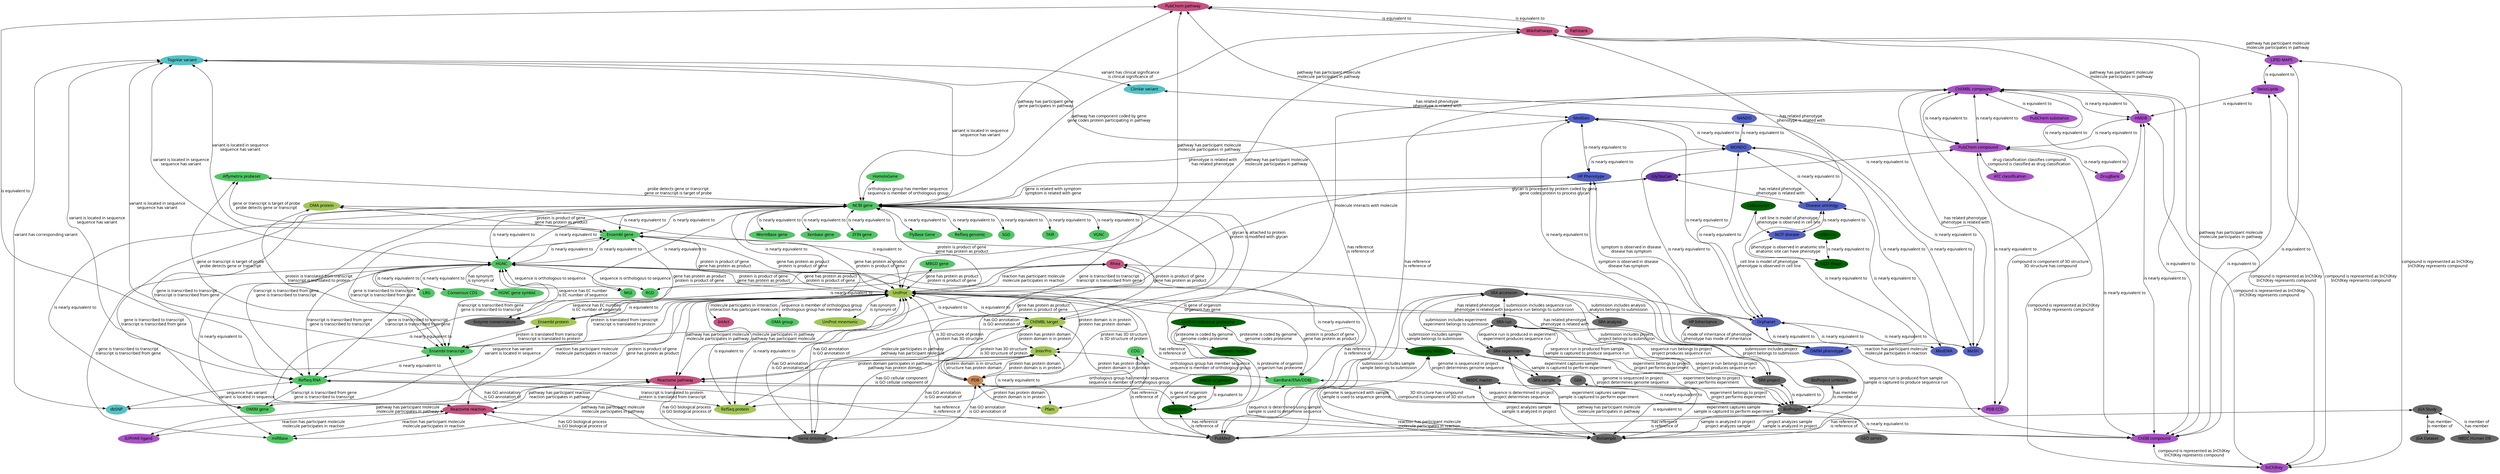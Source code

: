 digraph togoid {
  node [
    style = "filled",
    color = "white",
    fontname = "Migu 1M"
  ];
  edge [
    fontname = "Migu 1M",
    dir = "both"
  ];

  "Affymetrix probeset" [fillcolor = "#53C666"] ;
  "NCBI gene" [fillcolor = "#53C666"] ;
  "Assembly INSDC" [fillcolor = "#006400"] ;
  "Cellosaurus" [fillcolor = "#006400"] ;
  "NCIT disease" [fillcolor = "#5361c6"] ;
  "Orphanet" [fillcolor = "#5361c6"] ;
  "ChEBI compound" [fillcolor = "#A853C6"] ;
  "InChIKey" [fillcolor = "#A853C6"] ;
  "ChEMBL compound" [fillcolor = "#A853C6"] ;
  "ChEMBL target" [fillcolor = "#A2C653"] ;
  "DrugBank" [fillcolor = "#A853C6"] ;
  "HMDB" [fillcolor = "#A853C6"] ;
  "MeSH" [fillcolor = "#5361c6"] ;
  "PDB CCD" [fillcolor = "#A853C6"] ;
  "PubChem compound" [fillcolor = "#A853C6"] ;
  "PubChem substance" [fillcolor = "#A853C6"] ;
  "Ensembl gene" [fillcolor = "#53C666"] ;
  "Gene ontology" [fillcolor = "#696969"] ;
  "InterPro" [fillcolor = "#A2C653"] ;
  "PDB" [fillcolor = "#C68753"] ;
  "Pfam" [fillcolor = "#A2C653"] ;
  "Reactome pathway" [fillcolor = "#C65381"] ;
  "UniProt" [fillcolor = "#A2C653"] ;
  "ClinVar variant" [fillcolor = "#53C3C6"] ;
  "MedGen" [fillcolor = "#5361c6"] ;
  "COG" [fillcolor = "#53C666"] ;
  "GenBank/ENA/DDBJ" [fillcolor = "#53C666"] ;
  "RefSeq protein" [fillcolor = "#A2C653"] ;
  "Disease ontology" [fillcolor = "#5361c6"] ;
  "OMIM phenotype" [fillcolor = "#5361c6"] ;
  "Ensembl protein" [fillcolor = "#A2C653"] ;
  "Ensembl transcript" [fillcolor = "#53C666"] ;
  "HGNC" [fillcolor = "#53C666"] ;
  "RefSeq RNA" [fillcolor = "#53C666"] ;
  "GEA" [fillcolor = "#696969"] ;
  "GlyTouCan" [fillcolor = "#673AA6"] ;
  "Consensus CDS" [fillcolor = "#53C666"] ;
  "Enzyme nomenclature" [fillcolor = "#696969"] ;
  "HGNC gene symbol" [fillcolor = "#53C666"] ;
  "LRG" [fillcolor = "#53C666"] ;
  "MGI" [fillcolor = "#53C666"] ;
  "miRBase" [fillcolor = "#53C666"] ;
  "OMIM gene" [fillcolor = "#53C666"] ;
  "RGD" [fillcolor = "#53C666"] ;
  "HomoloGene" [fillcolor = "#53C666"] ;
  "HP Inheritance" [fillcolor = "#696969"] ;
  "HP Phenotype" [fillcolor = "#5361c6"] ;
  "JGA Study" [fillcolor = "#696969"] ;
  "JGA Dataset" [fillcolor = "#696969"] ;
  "NBDC Human DB" [fillcolor = "#696969"] ;
  "LIPID MAPS" [fillcolor = "#A853C6"] ;
  "SwissLipids" [fillcolor = "#A853C6"] ;
  "MBGD gene" [fillcolor = "#53C666"] ;
  "MBGD organism" [fillcolor = "#006400"] ;
  "Taxonomy" [fillcolor = "#006400"] ;
  "MONDO" [fillcolor = "#5361c6"] ;
  "MedDRA" [fillcolor = "#5361c6"] ;
  "NANDO" [fillcolor = "#5361c6"] ;
  "FlyBase Gene" [fillcolor = "#53C666"] ;
  "RefSeq genomic" [fillcolor = "#53C666"] ;
  "SGD" [fillcolor = "#53C666"] ;
  "TAIR" [fillcolor = "#53C666"] ;
  "VGNC" [fillcolor = "#53C666"] ;
  "WormBase gene" [fillcolor = "#53C666"] ;
  "Xenbase gene" [fillcolor = "#53C666"] ;
  "ZFIN gene" [fillcolor = "#53C666"] ;
  "NCIT tissue" [fillcolor = "#006400"] ;
  "OMA protein" [fillcolor = "#A2C653"] ;
  "ATC classification" [fillcolor = "#A853C6"] ;
  "PubChem pathway" [fillcolor = "#C65381"] ;
  "Pathbank" [fillcolor = "#C65381"] ;
  "WikiPathways" [fillcolor = "#C65381"] ;
  "IUPHAR ligand" [fillcolor = "#A853C6"] ;
  "Reactome reaction" [fillcolor = "#C65381"] ;
  "dbSNP" [fillcolor = "#53C3C6"] ;
  "Rhea" [fillcolor = "#C65381"] ;
  "SRA accession" [fillcolor = "#696969"] ;
  "SRA analysis" [fillcolor = "#696969"] ;
  "SRA experiment" [fillcolor = "#696969"] ;
  "SRA project" [fillcolor = "#696969"] ;
  "SRA run" [fillcolor = "#696969"] ;
  "SRA sample" [fillcolor = "#696969"] ;
  "TogoVar variant" [fillcolor = "#53C3C6"] ;
  "UBERON" [fillcolor = "#006400"] ;
  "IntAct" [fillcolor = "#C65381"] ;
  "OMA group" [fillcolor = "#53C666"] ;
  "UniProt mnemonic" [fillcolor = "#A2C653"] ;
  "UniProt reference proteome" [fillcolor = "#006400"] ;
  "Assembly RefSeq" [fillcolor = "#006400"] ;
  "BioProject" [fillcolor = "#696969"] ;
  "BioSample" [fillcolor = "#696969"] ;
  "INSDC master" [fillcolor = "#696969"] ;
  "GEO series" [fillcolor = "#696969"] ;
  "PubMed" [fillcolor = "#696969"] ;
  "BioProject umbrella" [fillcolor = "#696969"] ;

  "Affymetrix probeset" -> "NCBI gene" [ label = "probe detects gene or transcript
gene or transcript is target of probe" ] ;
  "Assembly INSDC" -> "BioProject" [ label = "genome is sequenced in project
project determines genome sequence" ] ;
  "Assembly INSDC" -> "BioSample" [ label = "genome is sequenced with sample
sample is used to sequence genome" ] ;
  "Assembly INSDC" -> "INSDC master" [ label = "genome is sequenced in project
project determines genome sequence" ] ;
  "BioProject" -> "BioSample" [ label = "project analyzes sample
sample is analyzed in project" ] ;
  "BioProject" -> "GEO series" [ label = "is nearly equivalent to" ] ;
  "BioProject" -> "PubMed" [ label = "has reference
is reference of" ] ;
  "BioProject umbrella" -> "BioProject" [ label = "has member
is member of" ] ;
  "BioSample" -> "BioProject" [ label = "sample is analyzed in project
project analyzes sample" ] ;
  "Cellosaurus" -> "NCIT disease" [ label = "cell line is model of phenotype
phenotype is observed in cell line" ] ;
  "Cellosaurus" -> "Orphanet" [ label = "cell line is model of phenotype
phenotype is observed in cell line" ] ;
  "ChEBI compound" -> "InChIKey" [ label = "compound is represented as InChIKey
InChIKey represents compound" ] ;
  "ChEMBL compound" -> "ChEBI compound" [ label = "is equivalent to" ] ;
  "ChEMBL compound" -> "ChEMBL target" [ label = "molecule interacts with molecule" ] ;
  "ChEMBL compound" -> "DrugBank" [ label = "is nearly equivalent to" ] ;
  "ChEMBL compound" -> "HMDB" [ label = "is nearly equivalent to" ] ;
  "ChEMBL compound" -> "InChIKey" [ label = "compound is represented as InChIKey
InChIKey represents compound" ] ;
  "ChEMBL compound" -> "MeSH" [ label = "has related phenotype
phenotype is related with" ] ;
  "ChEMBL compound" -> "PDB CCD" [ label = "is nearly equivalent to" ] ;
  "ChEMBL compound" -> "PubChem compound" [ label = "is nearly equivalent to" ] ;
  "ChEMBL compound" -> "PubChem substance" [ label = "is equivalent to" ] ;
  "ChEMBL compound" -> "PubMed" [ label = "has reference
is reference of" ] ;
  "ChEMBL target" -> "Ensembl gene" [ label = "protein is product of gene
gene has protein as product" ] ;
  "ChEMBL target" -> "Gene ontology" [ label = "has GO cellular component
is GO cellular component of" ] ;
  "ChEMBL target" -> "InterPro" [ label = "protein has protein domain
protein domain is in protein" ] ;
  "ChEMBL target" -> "PDB" [ label = "protein has 3D structure
is 3D structure of protein" ] ;
  "ChEMBL target" -> "Pfam" [ label = "protein has protein domain
protein domain is in protein" ] ;
  "ChEMBL target" -> "Reactome pathway" [ label = "molecule participates in pathway
pathway has participant molecule" ] ;
  "ChEMBL target" -> "UniProt" [ label = "is equivalent to" ] ;
  "ClinVar variant" -> "MedGen" [ label = "has related phenotype
phenotype is related with" ] ;
  "COG" -> "GenBank/ENA/DDBJ" [ label = "orthologous group has member sequence
sequence is member of orthologous group" ] ;
  "COG" -> "RefSeq protein" [ label = "orthologous group has member sequence
sequence is member of orthologous group" ] ;
  "Disease ontology" -> "MeSH" [ label = "is nearly equivalent to" ] ;
  "Disease ontology" -> "NCIT disease" [ label = "is nearly equivalent to" ] ;
  "Disease ontology" -> "OMIM phenotype" [ label = "is nearly equivalent to" ] ;
  "Ensembl gene" -> "Affymetrix probeset" [ label = "gene or transcript is target of probe
probe detects gene or transcript" ] ;
  "Ensembl gene" -> "Ensembl protein" [ label = "gene has protein as product
protein is product of gene" ] ;
  "Ensembl gene" -> "Ensembl transcript" [ label = "gene is transcribed to transcript
transcript is transcribed from gene" ] ;
  "Ensembl gene" -> "HGNC" [ label = "is nearly equivalent to" ] ;
  "Ensembl gene" -> "NCBI gene" [ label = "is nearly equivalent to" ] ;
  "Ensembl gene" -> "UniProt" [ label = "gene has protein as product
protein is product of gene" ] ;
  "Ensembl protein" -> "Ensembl transcript" [ label = "protein is translated from transcript
transcript is translated to protein" ] ;
  "Ensembl transcript" -> "Affymetrix probeset" [ label = "gene or transcript is target of probe
probe detects gene or transcript" ] ;
  "Ensembl transcript" -> "Gene ontology" [ label = "has GO annotation
is GO annotation of" ] ;
  "Ensembl transcript" -> "HGNC" [ label = "transcript is transcribed from gene
gene is transcribed to transcript" ] ;
  "Ensembl transcript" -> "RefSeq RNA" [ label = "is nearly equivalent to" ] ;
  "GEA" -> "BioProject" [ label = "experiment belongs to project
project performs experiment" ] ;
  "GEA" -> "BioSample" [ label = "experiment captures sample
sample is captured to perform experiment" ] ;
  "GlyTouCan" -> "Disease ontology" [ label = "has related phenotype
phenotype is related with" ] ;
  "GlyTouCan" -> "NCBI gene" [ label = "glycan is processed by protein coded by gene
gene codes protein to process glycan" ] ;
  "GlyTouCan" -> "UniProt" [ label = "glycan is attached to protein
protein is modified with glycan" ] ;
  "HGNC" -> "Consensus CDS" [ label = "is nearly equivalent to" ] ;
  "HGNC" -> "Enzyme nomenclature" [ label = "sequence has EC number
is EC number of sequence" ] ;
  "HGNC" -> "Ensembl gene" [ label = "is nearly equivalent to" ] ;
  "HGNC" -> "HGNC gene symbol" [ label = "has synonym
is synonym of" ] ;
  "HGNC" -> "GenBank/ENA/DDBJ" [ label = "is nearly equivalent to" ] ;
  "HGNC" -> "LRG" [ label = "is nearly equivalent to" ] ;
  "HGNC" -> "MGI" [ label = "sequence is orthologous to sequence" ] ;
  "HGNC" -> "miRBase" [ label = "gene is transcribed to transcript
transcript is transcribed from gene" ] ;
  "HGNC" -> "NCBI gene" [ label = "is nearly equivalent to" ] ;
  "HGNC" -> "OMIM gene" [ label = "is nearly equivalent to" ] ;
  "HGNC" -> "PubMed" [ label = "has reference
is reference of" ] ;
  "HGNC" -> "RefSeq RNA" [ label = "gene is transcribed to transcript
transcript is transcribed from gene" ] ;
  "HGNC" -> "RGD" [ label = "sequence is orthologous to sequence" ] ;
  "HGNC" -> "UniProt" [ label = "gene has protein as product
protein is product of gene" ] ;
  "HMDB" -> "ChEBI compound" [ label = "is nearly equivalent to" ] ;
  "HMDB" -> "InChIKey" [ label = "compound is represented as InChIKey
InChIKey represents compound" ] ;
  "HMDB" -> "PDB CCD" [ label = "compound is component of 3D structure
3D structure has compound" ] ;
  "HMDB" -> "PubChem compound" [ label = "is nearly equivalent to" ] ;
  "HomoloGene" -> "NCBI gene" [ label = "orthologous group has member sequence
sequence is member of orthologous group" ] ;
  "HP Inheritance" -> "OMIM phenotype" [ label = "is mode of inheritance of phenotype
phenotype has mode of inheritance" ] ;
  "HP Phenotype" -> "NCBI gene" [ label = "gene is related with symptom
symptom is related with gene" ] ;
  "HP Phenotype" -> "OMIM phenotype" [ label = "symptom is observed in disease
disease has symptom" ] ;
  "HP Phenotype" -> "Orphanet" [ label = "symptom is observed in disease
disease has symptom" ] ;
  "GenBank/ENA/DDBJ" -> "BioProject" [ label = "sequence is determined in project
project determines sequence" ] ;
  "GenBank/ENA/DDBJ" -> "BioSample" [ label = "sequence is determined using sample
sample is used to determine sequence" ] ;
  "INSDC master" -> "BioProject" [ label = "is nearly equivalent to" ] ;
  "INSDC master" -> "BioSample" [ label = "project analyzes sample
sample is analyzed in project" ] ;
  "InterPro" -> "Gene ontology" [ label = "has GO annotation
is GO annotation of" ] ;
  "InterPro" -> "PDB" [ label = "protein domain is in structure
structure has protein domain" ] ;
  "InterPro" -> "Pfam" [ label = "is nearly equivalent to" ] ;
  "InterPro" -> "PubMed" [ label = "has reference
is reference of" ] ;
  "InterPro" -> "Reactome pathway" [ label = "protein domain participates in pathway
pathway has protein domain" ] ;
  "InterPro" -> "UniProt" [ label = "protein domain is in protein
protein has protein domain" ] ;
  "JGA Study" -> "JGA Dataset" [ label = "has member
is member of" ] ;
  "JGA Study" -> "NBDC Human DB" [ label = "is member of
has member" ] ;
  "JGA Study" -> "PubMed" [ label = "has reference
is reference of" ] ;
  "LIPID MAPS" -> "ChEBI compound" [ label = "is equivalent to" ] ;
  "LIPID MAPS" -> "InChIKey" [ label = "compound is represented as InChIKey
InChIKey represents compound" ] ;
  "LIPID MAPS" -> "SwissLipids" [ label = "is equivalent to" ] ;
  "MBGD gene" -> "UniProt" [ label = "gene has protein as product
protein is product of gene" ] ;
  "MBGD organism" -> "Taxonomy" [ label = "is equivalent to" ] ;
  "MedGen" -> "HP Phenotype" [ label = "is nearly equivalent to" ] ;
  "MedGen" -> "MeSH" [ label = "is nearly equivalent to" ] ;
  "MedGen" -> "MONDO" [ label = "is nearly equivalent to" ] ;
  "MedGen" -> "NCBI gene" [ label = "phenotype is related with
has related phenotype" ] ;
  "MedGen" -> "OMIM phenotype" [ label = "is nearly equivalent to" ] ;
  "MedGen" -> "Orphanet" [ label = "is nearly equivalent to" ] ;
  "MONDO" -> "Disease ontology" [ label = "is nearly equivalent to" ] ;
  "MONDO" -> "HP Phenotype" [ label = "is nearly equivalent to" ] ;
  "MONDO" -> "MedDRA" [ label = "is nearly equivalent to" ] ;
  "MONDO" -> "MeSH" [ label = "is nearly equivalent to" ] ;
  "MONDO" -> "OMIM phenotype" [ label = "is nearly equivalent to" ] ;
  "MONDO" -> "Orphanet" [ label = "is nearly equivalent to" ] ;
  "NANDO" -> "MONDO" [ label = "is nearly equivalent to" ] ;
  "NCBI gene" -> "Ensembl gene" [ label = "is nearly equivalent to" ] ;
  "NCBI gene" -> "Ensembl protein" [ label = "gene has protein as product
protein is product of gene" ] ;
  "NCBI gene" -> "Ensembl transcript" [ label = "gene is transcribed to transcript
transcript is transcribed from gene" ] ;
  "NCBI gene" -> "FlyBase Gene" [ label = "is nearly equivalent to" ] ;
  "NCBI gene" -> "Gene ontology" [ label = "has GO annotation
is GO annotation of" ] ;
  "NCBI gene" -> "HGNC" [ label = "is nearly equivalent to" ] ;
  "NCBI gene" -> "MGI" [ label = "is nearly equivalent to" ] ;
  "NCBI gene" -> "miRBase" [ label = "gene is transcribed to transcript
transcript is transcribed from gene" ] ;
  "NCBI gene" -> "OMIM gene" [ label = "is nearly equivalent to" ] ;
  "NCBI gene" -> "RefSeq genomic" [ label = "is nearly equivalent to" ] ;
  "NCBI gene" -> "RefSeq protein" [ label = "gene has protein as product
protein is product of gene" ] ;
  "NCBI gene" -> "RefSeq RNA" [ label = "gene is transcribed to transcript
transcript is transcribed from gene" ] ;
  "NCBI gene" -> "RGD" [ label = "is nearly equivalent to" ] ;
  "NCBI gene" -> "SGD" [ label = "is nearly equivalent to" ] ;
  "NCBI gene" -> "TAIR" [ label = "is nearly equivalent to" ] ;
  "NCBI gene" -> "Taxonomy" [ label = "is gene of organism
organism has gene" ] ;
  "NCBI gene" -> "VGNC" [ label = "is nearly equivalent to" ] ;
  "NCBI gene" -> "WormBase gene" [ label = "is nearly equivalent to" ] ;
  "NCBI gene" -> "Xenbase gene" [ label = "is nearly equivalent to" ] ;
  "NCBI gene" -> "ZFIN gene" [ label = "is nearly equivalent to" ] ;
  "NCIT disease" -> "NCIT tissue" [ label = "phenotype is observed in anatomic site
anatomic site can have phenotype" ] ;
  "OMA protein" -> "Ensembl gene" [ label = "protein is product of gene
gene has protein as product" ] ;
  "OMA protein" -> "Ensembl transcript" [ label = "protein is translated from transcript
transcript is translated to protein" ] ;
  "OMA protein" -> "UniProt" [ label = "is equivalent to" ] ;
  "Orphanet" -> "MedDRA" [ label = "is nearly equivalent to" ] ;
  "Orphanet" -> "MeSH" [ label = "is nearly equivalent to" ] ;
  "Orphanet" -> "OMIM phenotype" [ label = "is nearly equivalent to" ] ;
  "PDB" -> "Gene ontology" [ label = "has GO annotation
is GO annotation of" ] ;
  "PDB" -> "InterPro" [ label = "protein has protein domain
protein domain is in protein" ] ;
  "PDB" -> "PDB CCD" [ label = "3D structure has compound
compound is component of 3D structure" ] ;
  "PDB" -> "Pfam" [ label = "protein has protein domain
protein domain is in protein" ] ;
  "PDB" -> "UniProt" [ label = "is 3D structure of protein
protein has 3D structure" ] ;
  "PubChem compound" -> "ATC classification" [ label = "drug classification classifies compound
compound is classified as drug classification" ] ;
  "PubChem compound" -> "ChEBI compound" [ label = "is nearly equivalent to" ] ;
  "PubChem compound" -> "ChEMBL compound" [ label = "is nearly equivalent to" ] ;
  "PubChem compound" -> "DrugBank" [ label = "is nearly equivalent to" ] ;
  "PubChem compound" -> "GlyTouCan" [ label = "is nearly equivalent to" ] ;
  "PubChem compound" -> "InChIKey" [ label = "compound is represented as InChIKey
InChIKey represents compound" ] ;
  "PubChem pathway" -> "NCBI gene" [ label = "pathway has participant gene
gene participates in pathway" ] ;
  "PubChem pathway" -> "Pathbank" [ label = "is equivalent to" ] ;
  "PubChem pathway" -> "PubChem compound" [ label = "pathway has participant molecule
molecule participates in pathway" ] ;
  "PubChem pathway" -> "Reactome pathway" [ label = "is equivalent to" ] ;
  "PubChem pathway" -> "UniProt" [ label = "pathway has participant molecule
molecule participates in pathway" ] ;
  "PubChem pathway" -> "WikiPathways" [ label = "is equivalent to" ] ;
  "Reactome pathway" -> "ChEBI compound" [ label = "pathway has participant molecule
molecule participates in pathway" ] ;
  "Reactome pathway" -> "Gene ontology" [ label = "has GO biological process
is GO biological process of" ] ;
  "Reactome pathway" -> "IUPHAR ligand" [ label = "pathway has participant molecule
molecule participates in pathway" ] ;
  "Reactome pathway" -> "miRBase" [ label = "pathway has participant molecule
molecule participates in pathway" ] ;
  "Reactome pathway" -> "Reactome reaction" [ label = "pathway has participant reaction
reaction participates in pathway" ] ;
  "Reactome pathway" -> "UniProt" [ label = "pathway has participant molecule
molecule participates in pathway" ] ;
  "Reactome reaction" -> "ChEBI compound" [ label = "reaction has participant molecule
molecule participates in reaction" ] ;
  "Reactome reaction" -> "Gene ontology" [ label = "has GO biological process
is GO biological process of" ] ;
  "Reactome reaction" -> "IUPHAR ligand" [ label = "reaction has participant molecule
molecule participates in reaction" ] ;
  "Reactome reaction" -> "miRBase" [ label = "reaction has participant molecule
molecule participates in reaction" ] ;
  "Reactome reaction" -> "UniProt" [ label = "reaction has participant molecule
molecule participates in reaction" ] ;
  "RefSeq protein" -> "UniProt" [ label = "is nearly equivalent to" ] ;
  "RefSeq RNA" -> "dbSNP" [ label = "sequence has variant
variant is located in sequence" ] ;
  "RefSeq RNA" -> "HGNC" [ label = "transcript is transcribed from gene
gene is transcribed to transcript" ] ;
  "RefSeq RNA" -> "NCBI gene" [ label = "transcript is transcribed from gene
gene is transcribed to transcript" ] ;
  "RefSeq RNA" -> "OMIM gene" [ label = "transcript is transcribed from gene
gene is transcribed to transcript" ] ;
  "RefSeq RNA" -> "PubMed" [ label = "has reference
is reference of" ] ;
  "RefSeq RNA" -> "RefSeq protein" [ label = "transcript is translated to protein
protein is translated from transcript" ] ;
  "RefSeq RNA" -> "Taxonomy" [ label = "is gene of organism
organism has gene" ] ;
  "Rhea" -> "ChEBI compound" [ label = "reaction has participant molecule
molecule participates in reaction" ] ;
  "Rhea" -> "Enzyme nomenclature" [ label = "is nearly equivalent to" ] ;
  "Rhea" -> "Gene ontology" [ label = "has GO annotation
is GO annotation of" ] ;
  "Rhea" -> "PubMed" [ label = "has reference
is reference of" ] ;
  "Rhea" -> "Reactome reaction" [ label = "is nearly equivalent to" ] ;
  "Rhea" -> "UniProt" [ label = "reaction has participant molecule
molecule participates in reaction" ] ;
  "SRA accession" -> "BioProject" [ label = "submission includes project
project belongs to submission" ] ;
  "SRA accession" -> "BioSample" [ label = "submission includes sample
sample belongs to submission" ] ;
  "SRA accession" -> "SRA analysis" [ label = "submission includes analysis
analysis belongs to submission" ] ;
  "SRA accession" -> "SRA experiment" [ label = "submission includes experiment
experiment belongs to submission" ] ;
  "SRA accession" -> "SRA project" [ label = "submission includes project
project belongs to submission" ] ;
  "SRA accession" -> "SRA run" [ label = "submission includes sequence run
sequence run belongs to submission" ] ;
  "SRA accession" -> "SRA sample" [ label = "submission includes sample
sample belongs to submission" ] ;
  "SRA experiment" -> "BioProject" [ label = "experiment belongs to project
project performs experiment" ] ;
  "SRA experiment" -> "BioSample" [ label = "experiment captures sample
sample is captured to perform experiment" ] ;
  "SRA experiment" -> "SRA project" [ label = "experiment belongs to project
project performs experiment" ] ;
  "SRA experiment" -> "SRA sample" [ label = "experiment captures sample
sample is captured to perform experiment" ] ;
  "SRA project" -> "BioProject" [ label = "is equivalent to" ] ;
  "SRA run" -> "BioProject" [ label = "sequence run belongs to project
project produces sequence run" ] ;
  "SRA run" -> "BioSample" [ label = "sequence run is produced from sample
sample is captured to produce sequence run" ] ;
  "SRA run" -> "SRA experiment" [ label = "sequence run is produced in experiment
experiment produces sequence run" ] ;
  "SRA run" -> "SRA project" [ label = "sequence run belongs to project
project produces sequence run" ] ;
  "SRA run" -> "SRA sample" [ label = "sequence run is produced from sample
sample is captured to produce sequence run" ] ;
  "SRA sample" -> "BioSample" [ label = "is equivalent to" ] ;
  "SwissLipids" -> "ChEBI compound" [ label = "is equivalent to" ] ;
  "SwissLipids" -> "HMDB" [ label = "is equivalent to" ] ;
  "SwissLipids" -> "InChIKey" [ label = "compound is represented as InChIKey
InChIKey represents compound" ] ;
  "Taxonomy" -> "PubMed" [ label = "has reference
is reference of" ] ;
  "TogoVar variant" -> "ClinVar variant" [ label = "variant has clinical significance
is clinical significance of" ] ;
  "TogoVar variant" -> "dbSNP" [ label = "variant has corresponding variant" ] ;
  "TogoVar variant" -> "Ensembl gene" [ label = "variant is located in sequence
sequence has variant" ] ;
  "TogoVar variant" -> "Ensembl transcript" [ label = "variant is located in sequence
sequence has variant" ] ;
  "TogoVar variant" -> "HGNC" [ label = "variant is located in sequence
sequence has variant" ] ;
  "TogoVar variant" -> "NCBI gene" [ label = "variant is located in sequence
sequence has variant" ] ;
  "TogoVar variant" -> "PubMed" [ label = "has reference
is reference of" ] ;
  "TogoVar variant" -> "RefSeq RNA" [ label = "variant is located in sequence
sequence has variant" ] ;
  "UBERON" -> "NCIT tissue" [ label = "is nearly equivalent to" ] ;
  "UniProt" -> "ChEMBL target" [ label = "is equivalent to" ] ;
  "UniProt" -> "dbSNP" [ label = "sequence has variant
variant is located in sequence" ] ;
  "UniProt" -> "Enzyme nomenclature" [ label = "sequence has EC number
is EC number of sequence" ] ;
  "UniProt" -> "Ensembl gene" [ label = "protein is product of gene
gene has protein as product" ] ;
  "UniProt" -> "Ensembl protein" [ label = "is equivalent to" ] ;
  "UniProt" -> "Ensembl transcript" [ label = "protein is translated from transcript
transcript is translated to protein" ] ;
  "UniProt" -> "Gene ontology" [ label = "has GO annotation
is GO annotation of" ] ;
  "UniProt" -> "HGNC" [ label = "protein is product of gene
gene has protein as product" ] ;
  "UniProt" -> "GenBank/ENA/DDBJ" [ label = "protein is product of gene
gene has protein as product" ] ;
  "UniProt" -> "IntAct" [ label = "molecule participates in interaction
interaction has participant molecule" ] ;
  "UniProt" -> "NCBI gene" [ label = "protein is product of gene
gene has protein as product" ] ;
  "UniProt" -> "OMA group" [ label = "sequence is member of orthologous group
orthologous group has member sequence" ] ;
  "UniProt" -> "OMIM gene" [ label = "protein is product of gene
gene has protein as product" ] ;
  "UniProt" -> "OMIM phenotype" [ label = "has related phenotype
phenotype is related with" ] ;
  "UniProt" -> "Orphanet" [ label = "has related phenotype
phenotype is related with" ] ;
  "UniProt" -> "PDB" [ label = "protein has 3D structure
is 3D structure of protein" ] ;
  "UniProt" -> "Reactome pathway" [ label = "molecule participates in pathway
pathway has participant molecule" ] ;
  "UniProt" -> "RefSeq protein" [ label = "is equivalent to" ] ;
  "UniProt" -> "UniProt mnemonic" [ label = "has synonym
is synonym of" ] ;
  "UniProt reference proteome" -> "Assembly INSDC" [ label = "proteome is coded by genome
genome codes proteome" ] ;
  "UniProt reference proteome" -> "Assembly RefSeq" [ label = "proteome is coded by genome
genome codes proteome" ] ;
  "UniProt reference proteome" -> "Taxonomy" [ label = "is proteome of organism
organism has proteome" ] ;
  "WikiPathways" -> "ChEBI compound" [ label = "pathway has participant molecule
molecule participates in pathway" ] ;
  "WikiPathways" -> "Disease ontology" [ label = "has related phenotype
phenotype is related with" ] ;
  "WikiPathways" -> "HMDB" [ label = "pathway has participant molecule
molecule participates in pathway" ] ;
  "WikiPathways" -> "LIPID MAPS" [ label = "pathway has participant molecule
molecule participates in pathway" ] ;
  "WikiPathways" -> "NCBI gene" [ label = "pathway has component coded by gene
gene codes protein participating in pathway" ] ;
  "WikiPathways" -> "UniProt" [ label = "pathway has participant molecule
molecule participates in pathway" ] ;
}
